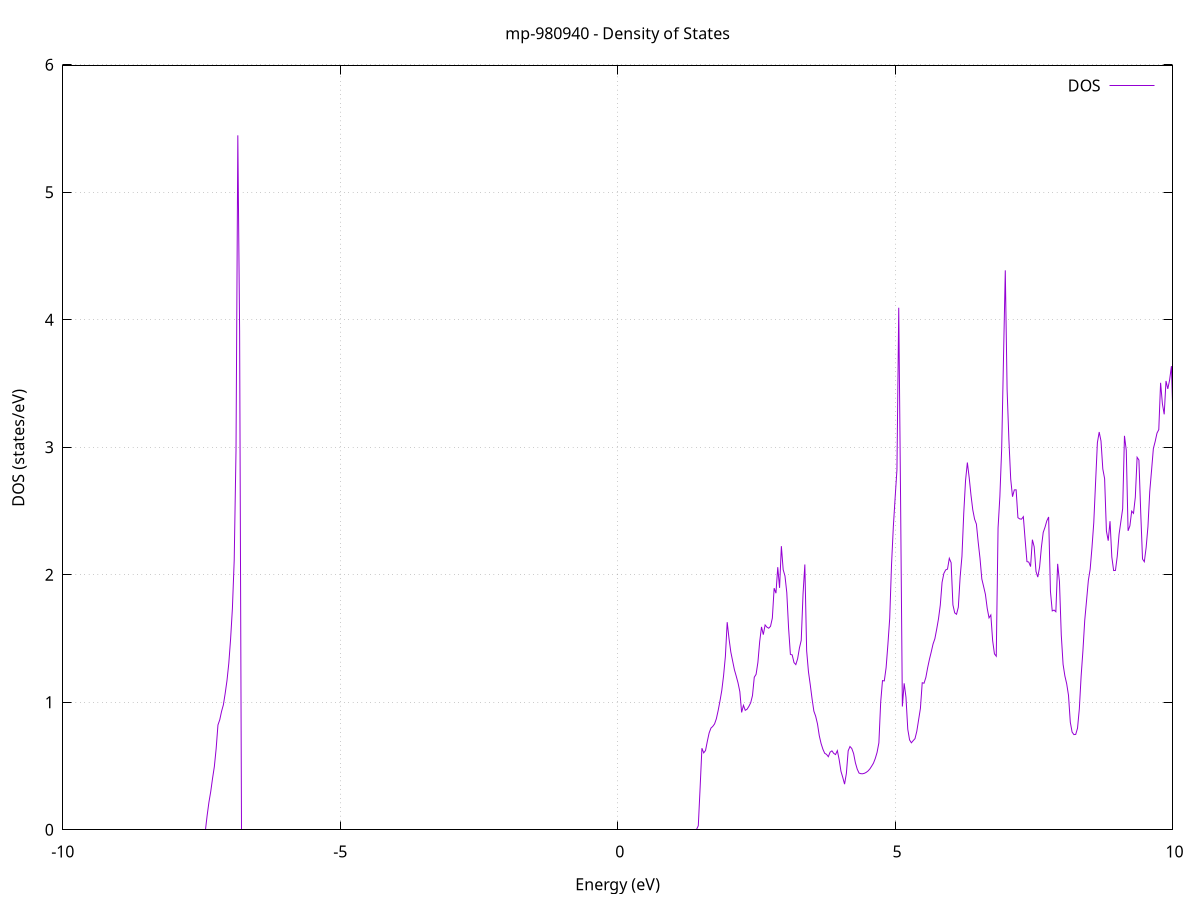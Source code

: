 set title 'mp-980940 - Density of States'
set xlabel 'Energy (eV)'
set ylabel 'DOS (states/eV)'
set grid
set xrange [-10:10]
set yrange [0:5.991]
set xzeroaxis lt -1
set terminal png size 800,600
set output 'mp-980940_dos_gnuplot.png'
plot '-' using 1:2 with lines title 'DOS'
-29.464800 0.000000
-29.432300 0.000000
-29.399700 0.000000
-29.367200 0.000000
-29.334600 0.000000
-29.302100 0.000000
-29.269500 0.000000
-29.237000 0.000000
-29.204400 0.000000
-29.171900 0.000000
-29.139400 0.000000
-29.106800 0.000000
-29.074300 0.000000
-29.041700 0.000000
-29.009200 0.000000
-28.976600 0.000000
-28.944100 0.000000
-28.911500 0.000000
-28.879000 0.000000
-28.846400 0.000000
-28.813900 0.000000
-28.781300 0.000000
-28.748800 0.000000
-28.716300 0.000000
-28.683700 0.000000
-28.651200 0.000000
-28.618600 0.000000
-28.586100 0.000000
-28.553500 0.000000
-28.521000 0.000000
-28.488400 0.000000
-28.455900 0.000000
-28.423300 0.000000
-28.390800 0.000000
-28.358300 0.000000
-28.325700 0.000000
-28.293200 0.000000
-28.260600 0.000000
-28.228100 0.000000
-28.195500 0.000000
-28.163000 0.000000
-28.130400 0.000000
-28.097900 0.000000
-28.065300 0.000000
-28.032800 0.000000
-28.000300 0.000000
-27.967700 0.000000
-27.935200 0.000000
-27.902600 0.000000
-27.870100 0.000000
-27.837500 0.000000
-27.805000 0.000000
-27.772400 0.000000
-27.739900 0.000000
-27.707300 0.000000
-27.674800 0.000000
-27.642200 0.000000
-27.609700 0.000000
-27.577200 0.000000
-27.544600 0.000000
-27.512100 0.000000
-27.479500 0.000000
-27.447000 0.000000
-27.414400 0.000000
-27.381900 0.000000
-27.349300 0.000000
-27.316800 0.000000
-27.284200 0.000000
-27.251700 0.000000
-27.219200 0.000000
-27.186600 0.000000
-27.154100 0.000000
-27.121500 0.000000
-27.089000 0.000000
-27.056400 0.000000
-27.023900 0.000000
-26.991300 0.000000
-26.958800 0.000000
-26.926200 0.000000
-26.893700 0.000000
-26.861200 0.000000
-26.828600 0.000000
-26.796100 0.000000
-26.763500 0.000000
-26.731000 0.000000
-26.698400 0.000000
-26.665900 0.000000
-26.633300 0.000000
-26.600800 0.000000
-26.568200 0.000000
-26.535700 0.000000
-26.503100 0.507600
-26.470600 1.228200
-26.438100 1.309700
-26.405500 1.681200
-26.373000 4.642100
-26.340400 5.686400
-26.307900 15.135700
-26.275300 11.304300
-26.242800 9.956500
-26.210200 18.635300
-26.177700 13.870400
-26.145100 3.962300
-26.112600 4.078500
-26.080100 4.408500
-26.047500 4.406000
-26.015000 4.578000
-25.982400 5.145700
-25.949900 4.882000
-25.917300 4.562900
-25.884800 3.250500
-25.852200 3.140200
-25.819700 3.834800
-25.787100 5.055500
-25.754600 5.736600
-25.722000 7.407600
-25.689500 5.040000
-25.657000 7.471700
-25.624400 9.059700
-25.591900 8.121000
-25.559300 13.435900
-25.526800 17.043100
-25.494200 1.871400
-25.461700 3.396900
-25.429100 3.517000
-25.396600 3.437300
-25.364000 2.597800
-25.331500 2.327400
-25.299000 2.280500
-25.266400 2.159700
-25.233900 2.139600
-25.201300 2.176900
-25.168800 2.213500
-25.136200 2.268200
-25.103700 2.340200
-25.071100 2.520800
-25.038600 2.676800
-25.006000 2.836100
-24.973500 3.269000
-24.941000 3.952300
-24.908400 6.316200
-24.875900 3.831800
-24.843300 3.296300
-24.810800 2.614400
-24.778200 1.392900
-24.745700 0.000000
-24.713100 0.000000
-24.680600 0.000000
-24.648000 0.000000
-24.615500 0.000000
-24.582900 0.000000
-24.550400 0.000000
-24.517900 0.000000
-24.485300 0.000000
-24.452800 0.000000
-24.420200 0.000000
-24.387700 0.000000
-24.355100 0.000000
-24.322600 0.000000
-24.290000 0.000000
-24.257500 0.000000
-24.224900 0.000000
-24.192400 0.000000
-24.159900 0.000000
-24.127300 0.000000
-24.094800 0.000000
-24.062200 0.000000
-24.029700 0.000000
-23.997100 0.000000
-23.964600 0.000000
-23.932000 0.000000
-23.899500 0.000000
-23.866900 0.000000
-23.834400 0.000000
-23.801900 0.000000
-23.769300 0.000000
-23.736800 0.000000
-23.704200 0.000000
-23.671700 0.000000
-23.639100 0.000000
-23.606600 0.000000
-23.574000 0.000000
-23.541500 0.000000
-23.508900 0.000000
-23.476400 0.000000
-23.443800 0.000000
-23.411300 0.000000
-23.378800 0.000000
-23.346200 0.000000
-23.313700 0.000000
-23.281100 0.000000
-23.248600 0.000000
-23.216000 0.000000
-23.183500 0.000000
-23.150900 0.000000
-23.118400 0.000000
-23.085800 0.000000
-23.053300 0.000000
-23.020800 0.000000
-22.988200 0.000000
-22.955700 0.000000
-22.923100 0.000000
-22.890600 0.000000
-22.858000 0.000000
-22.825500 0.000000
-22.792900 0.000000
-22.760400 0.000000
-22.727800 0.000000
-22.695300 0.000000
-22.662700 0.000000
-22.630200 0.000000
-22.597700 0.000000
-22.565100 0.000000
-22.532600 0.000000
-22.500000 0.000000
-22.467500 0.000000
-22.434900 0.000000
-22.402400 0.000000
-22.369800 0.000000
-22.337300 0.000000
-22.304700 0.000000
-22.272200 0.000000
-22.239700 0.000000
-22.207100 0.000000
-22.174600 0.000000
-22.142000 0.000000
-22.109500 0.000000
-22.076900 0.000000
-22.044400 0.000000
-22.011800 0.000000
-21.979300 0.000000
-21.946700 0.000000
-21.914200 0.000000
-21.881700 0.000000
-21.849100 0.000000
-21.816600 0.000000
-21.784000 0.000000
-21.751500 0.000000
-21.718900 0.000000
-21.686400 0.000000
-21.653800 0.000000
-21.621300 0.000000
-21.588700 0.000000
-21.556200 0.000000
-21.523600 0.000000
-21.491100 0.000000
-21.458600 0.000000
-21.426000 0.000000
-21.393500 0.000000
-21.360900 0.000000
-21.328400 0.000000
-21.295800 0.000000
-21.263300 0.000000
-21.230700 0.000000
-21.198200 0.000000
-21.165600 0.000000
-21.133100 0.000000
-21.100600 0.000000
-21.068000 0.000000
-21.035500 0.000000
-21.002900 0.000000
-20.970400 0.000000
-20.937800 0.000000
-20.905300 0.000000
-20.872700 0.000000
-20.840200 0.000000
-20.807600 0.000000
-20.775100 0.000000
-20.742600 0.000000
-20.710000 0.000000
-20.677500 0.000000
-20.644900 0.000000
-20.612400 0.000000
-20.579800 0.000000
-20.547300 0.000000
-20.514700 0.000000
-20.482200 0.000000
-20.449600 0.000000
-20.417100 0.000000
-20.384500 0.000000
-20.352000 0.000000
-20.319500 0.000000
-20.286900 0.000000
-20.254400 0.000000
-20.221800 0.000000
-20.189300 0.000000
-20.156700 0.000000
-20.124200 0.000000
-20.091600 0.000000
-20.059100 0.000000
-20.026500 0.000000
-19.994000 0.000000
-19.961500 0.000000
-19.928900 0.000000
-19.896400 0.000000
-19.863800 0.000000
-19.831300 0.000000
-19.798700 0.000000
-19.766200 0.000000
-19.733600 0.000000
-19.701100 0.000000
-19.668500 0.000000
-19.636000 0.000000
-19.603400 0.000000
-19.570900 0.000000
-19.538400 0.000000
-19.505800 0.000000
-19.473300 0.000000
-19.440700 0.000000
-19.408200 0.000000
-19.375600 0.000000
-19.343100 0.000000
-19.310500 0.000000
-19.278000 0.000000
-19.245400 0.000000
-19.212900 0.000000
-19.180400 0.000000
-19.147800 0.000000
-19.115300 0.000000
-19.082700 0.000000
-19.050200 0.000000
-19.017600 0.000000
-18.985100 0.000000
-18.952500 0.000000
-18.920000 0.000000
-18.887400 0.000000
-18.854900 0.000000
-18.822400 0.000000
-18.789800 0.000000
-18.757300 0.000000
-18.724700 0.000000
-18.692200 0.000000
-18.659600 0.000000
-18.627100 0.000000
-18.594500 0.000000
-18.562000 0.000000
-18.529400 0.000000
-18.496900 0.000000
-18.464300 0.000000
-18.431800 0.000000
-18.399300 0.000000
-18.366700 0.000000
-18.334200 0.000000
-18.301600 0.000000
-18.269100 0.000000
-18.236500 0.000000
-18.204000 0.000000
-18.171400 0.000000
-18.138900 0.000000
-18.106300 0.000000
-18.073800 0.000000
-18.041300 0.000000
-18.008700 0.000000
-17.976200 0.000000
-17.943600 0.000000
-17.911100 0.000000
-17.878500 0.000000
-17.846000 0.000000
-17.813400 0.000000
-17.780900 0.000000
-17.748300 0.000000
-17.715800 0.000000
-17.683300 0.000000
-17.650700 0.000000
-17.618200 0.000000
-17.585600 0.000000
-17.553100 0.000000
-17.520500 0.000000
-17.488000 0.000000
-17.455400 0.000000
-17.422900 0.000000
-17.390300 0.000000
-17.357800 0.000000
-17.325200 0.000000
-17.292700 0.000000
-17.260200 0.000000
-17.227600 0.000000
-17.195100 0.000000
-17.162500 0.000000
-17.130000 0.000000
-17.097400 0.000000
-17.064900 0.000000
-17.032300 0.000000
-16.999800 0.000000
-16.967200 0.000000
-16.934700 0.000000
-16.902200 0.000000
-16.869600 0.000000
-16.837100 0.000000
-16.804500 0.000000
-16.772000 0.000000
-16.739400 0.000000
-16.706900 0.000000
-16.674300 0.000000
-16.641800 0.000000
-16.609200 0.000000
-16.576700 0.000000
-16.544100 0.000000
-16.511600 0.000000
-16.479100 0.000000
-16.446500 0.000000
-16.414000 0.000000
-16.381400 0.000000
-16.348900 0.000000
-16.316300 0.000000
-16.283800 0.000000
-16.251200 0.000000
-16.218700 0.000000
-16.186100 0.000000
-16.153600 0.000000
-16.121100 0.000000
-16.088500 0.000000
-16.056000 0.000000
-16.023400 0.000000
-15.990900 0.000000
-15.958300 0.000000
-15.925800 0.000000
-15.893200 0.000000
-15.860700 0.000000
-15.828100 0.000000
-15.795600 0.000000
-15.763100 0.000000
-15.730500 0.000000
-15.698000 0.000000
-15.665400 0.000000
-15.632900 0.000000
-15.600300 0.000000
-15.567800 0.000000
-15.535200 0.000000
-15.502700 0.000000
-15.470100 0.000000
-15.437600 0.000000
-15.405000 0.000000
-15.372500 0.000000
-15.340000 0.000000
-15.307400 0.000000
-15.274900 0.000000
-15.242300 0.000000
-15.209800 0.000000
-15.177200 0.000000
-15.144700 0.000000
-15.112100 0.000000
-15.079600 0.000000
-15.047000 0.000000
-15.014500 0.000000
-14.982000 0.000000
-14.949400 0.000000
-14.916900 0.000000
-14.884300 0.000000
-14.851800 0.000000
-14.819200 0.000000
-14.786700 0.000000
-14.754100 0.000000
-14.721600 0.000000
-14.689000 0.000000
-14.656500 0.000000
-14.624000 0.000000
-14.591400 0.000000
-14.558900 0.000000
-14.526300 0.000000
-14.493800 0.000000
-14.461200 0.000000
-14.428700 0.000000
-14.396100 0.000000
-14.363600 0.000000
-14.331000 0.000000
-14.298500 0.000000
-14.265900 0.000000
-14.233400 0.000000
-14.200900 0.000000
-14.168300 0.000000
-14.135800 0.000000
-14.103200 0.000000
-14.070700 0.000000
-14.038100 0.000000
-14.005600 0.000000
-13.973000 0.000000
-13.940500 0.000000
-13.907900 0.000000
-13.875400 0.000000
-13.842900 0.000000
-13.810300 0.000000
-13.777800 0.000000
-13.745200 0.000000
-13.712700 0.000000
-13.680100 0.000000
-13.647600 0.000000
-13.615000 0.000000
-13.582500 0.000000
-13.549900 0.000000
-13.517400 0.000000
-13.484800 0.000000
-13.452300 0.000000
-13.419800 0.000000
-13.387200 0.000000
-13.354700 0.000000
-13.322100 0.000000
-13.289600 0.000000
-13.257000 0.000000
-13.224500 0.000000
-13.191900 0.000000
-13.159400 0.000000
-13.126800 0.000000
-13.094300 0.000000
-13.061800 0.000000
-13.029200 0.000000
-12.996700 0.000000
-12.964100 0.000000
-12.931600 0.000000
-12.899000 0.000000
-12.866500 0.000000
-12.833900 0.000000
-12.801400 0.000000
-12.768800 0.000000
-12.736300 0.000000
-12.703800 0.000000
-12.671200 0.000000
-12.638700 0.000000
-12.606100 0.000000
-12.573600 0.000000
-12.541000 0.000000
-12.508500 0.000000
-12.475900 0.000000
-12.443400 0.000000
-12.410800 0.000000
-12.378300 0.000000
-12.345700 0.000000
-12.313200 0.000000
-12.280700 0.000000
-12.248100 0.000000
-12.215600 0.000000
-12.183000 0.000000
-12.150500 0.000000
-12.117900 0.000000
-12.085400 0.000000
-12.052800 0.000000
-12.020300 0.000000
-11.987700 0.000000
-11.955200 0.000000
-11.922700 0.000000
-11.890100 0.000000
-11.857600 0.000000
-11.825000 0.000000
-11.792500 0.000000
-11.759900 0.000000
-11.727400 0.000000
-11.694800 0.000000
-11.662300 0.000000
-11.629700 0.000000
-11.597200 0.000000
-11.564700 0.000000
-11.532100 0.000000
-11.499600 0.000000
-11.467000 0.000000
-11.434500 0.000000
-11.401900 0.000000
-11.369400 0.000000
-11.336800 0.000000
-11.304300 0.000000
-11.271700 0.000000
-11.239200 0.000000
-11.206600 0.000000
-11.174100 0.000000
-11.141600 0.000000
-11.109000 0.000000
-11.076500 0.000000
-11.043900 0.000000
-11.011400 0.000000
-10.978800 0.000000
-10.946300 0.000000
-10.913700 0.000000
-10.881200 0.000000
-10.848600 0.000000
-10.816100 0.000000
-10.783600 0.000000
-10.751000 0.000000
-10.718500 0.000000
-10.685900 0.000000
-10.653400 0.000000
-10.620800 0.000000
-10.588300 0.000000
-10.555700 0.000000
-10.523200 0.000000
-10.490600 0.000000
-10.458100 0.000000
-10.425500 0.000000
-10.393000 0.000000
-10.360500 0.000000
-10.327900 0.000000
-10.295400 0.000000
-10.262800 0.000000
-10.230300 0.000000
-10.197700 0.000000
-10.165200 0.000000
-10.132600 0.000000
-10.100100 0.000000
-10.067500 0.000000
-10.035000 0.000000
-10.002500 0.000000
-9.969900 0.000000
-9.937400 0.000000
-9.904800 0.000000
-9.872300 0.000000
-9.839700 0.000000
-9.807200 0.000000
-9.774600 0.000000
-9.742100 0.000000
-9.709500 0.000000
-9.677000 0.000000
-9.644500 0.000000
-9.611900 0.000000
-9.579400 0.000000
-9.546800 0.000000
-9.514300 0.000000
-9.481700 0.000000
-9.449200 0.000000
-9.416600 0.000000
-9.384100 0.000000
-9.351500 0.000000
-9.319000 0.000000
-9.286400 0.000000
-9.253900 0.000000
-9.221400 0.000000
-9.188800 0.000000
-9.156300 0.000000
-9.123700 0.000000
-9.091200 0.000000
-9.058600 0.000000
-9.026100 0.000000
-8.993500 0.000000
-8.961000 0.000000
-8.928400 0.000000
-8.895900 0.000000
-8.863400 0.000000
-8.830800 0.000000
-8.798300 0.000000
-8.765700 0.000000
-8.733200 0.000000
-8.700600 0.000000
-8.668100 0.000000
-8.635500 0.000000
-8.603000 0.000000
-8.570400 0.000000
-8.537900 0.000000
-8.505300 0.000000
-8.472800 0.000000
-8.440300 0.000000
-8.407700 0.000000
-8.375200 0.000000
-8.342600 0.000000
-8.310100 0.000000
-8.277500 0.000000
-8.245000 0.000000
-8.212400 0.000000
-8.179900 0.000000
-8.147300 0.000000
-8.114800 0.000000
-8.082300 0.000000
-8.049700 0.000000
-8.017200 0.000000
-7.984600 0.000000
-7.952100 0.000000
-7.919500 0.000000
-7.887000 0.000000
-7.854400 0.000000
-7.821900 0.000000
-7.789300 0.000000
-7.756800 0.000000
-7.724300 0.000000
-7.691700 0.000000
-7.659200 0.000000
-7.626600 0.000000
-7.594100 0.000000
-7.561500 0.000000
-7.529000 0.000000
-7.496400 0.000000
-7.463900 0.000000
-7.431300 0.000000
-7.398800 0.110700
-7.366200 0.215900
-7.333700 0.299500
-7.301200 0.402500
-7.268600 0.495100
-7.236100 0.635900
-7.203500 0.822000
-7.171000 0.863100
-7.138400 0.928700
-7.105900 0.980000
-7.073300 1.069600
-7.040800 1.170200
-7.008200 1.305300
-6.975700 1.495800
-6.943200 1.734900
-6.910600 2.113400
-6.878100 2.974800
-6.845500 5.446500
-6.813000 3.907300
-6.780400 0.000000
-6.747900 0.000000
-6.715300 0.000000
-6.682800 0.000000
-6.650200 0.000000
-6.617700 0.000000
-6.585200 0.000000
-6.552600 0.000000
-6.520100 0.000000
-6.487500 0.000000
-6.455000 0.000000
-6.422400 0.000000
-6.389900 0.000000
-6.357300 0.000000
-6.324800 0.000000
-6.292200 0.000000
-6.259700 0.000000
-6.227100 0.000000
-6.194600 0.000000
-6.162100 0.000000
-6.129500 0.000000
-6.097000 0.000000
-6.064400 0.000000
-6.031900 0.000000
-5.999300 0.000000
-5.966800 0.000000
-5.934200 0.000000
-5.901700 0.000000
-5.869100 0.000000
-5.836600 0.000000
-5.804100 0.000000
-5.771500 0.000000
-5.739000 0.000000
-5.706400 0.000000
-5.673900 0.000000
-5.641300 0.000000
-5.608800 0.000000
-5.576200 0.000000
-5.543700 0.000000
-5.511100 0.000000
-5.478600 0.000000
-5.446000 0.000000
-5.413500 0.000000
-5.381000 0.000000
-5.348400 0.000000
-5.315900 0.000000
-5.283300 0.000000
-5.250800 0.000000
-5.218200 0.000000
-5.185700 0.000000
-5.153100 0.000000
-5.120600 0.000000
-5.088000 0.000000
-5.055500 0.000000
-5.023000 0.000000
-4.990400 0.000000
-4.957900 0.000000
-4.925300 0.000000
-4.892800 0.000000
-4.860200 0.000000
-4.827700 0.000000
-4.795100 0.000000
-4.762600 0.000000
-4.730000 0.000000
-4.697500 0.000000
-4.665000 0.000000
-4.632400 0.000000
-4.599900 0.000000
-4.567300 0.000000
-4.534800 0.000000
-4.502200 0.000000
-4.469700 0.000000
-4.437100 0.000000
-4.404600 0.000000
-4.372000 0.000000
-4.339500 0.000000
-4.306900 0.000000
-4.274400 0.000000
-4.241900 0.000000
-4.209300 0.000000
-4.176800 0.000000
-4.144200 0.000000
-4.111700 0.000000
-4.079100 0.000000
-4.046600 0.000000
-4.014000 0.000000
-3.981500 0.000000
-3.948900 0.000000
-3.916400 0.000000
-3.883900 0.000000
-3.851300 0.000000
-3.818800 0.000000
-3.786200 0.000000
-3.753700 0.000000
-3.721100 0.000000
-3.688600 0.000000
-3.656000 0.000000
-3.623500 0.000000
-3.590900 0.000000
-3.558400 0.000000
-3.525900 0.000000
-3.493300 0.000000
-3.460800 0.000000
-3.428200 0.000000
-3.395700 0.000000
-3.363100 0.000000
-3.330600 0.000000
-3.298000 0.000000
-3.265500 0.000000
-3.232900 0.000000
-3.200400 0.000000
-3.167800 0.000000
-3.135300 0.000000
-3.102800 0.000000
-3.070200 0.000000
-3.037700 0.000000
-3.005100 0.000000
-2.972600 0.000000
-2.940000 0.000000
-2.907500 0.000000
-2.874900 0.000000
-2.842400 0.000000
-2.809800 0.000000
-2.777300 0.000000
-2.744800 0.000000
-2.712200 0.000000
-2.679700 0.000000
-2.647100 0.000000
-2.614600 0.000000
-2.582000 0.000000
-2.549500 0.000000
-2.516900 0.000000
-2.484400 0.000000
-2.451800 0.000000
-2.419300 0.000000
-2.386700 0.000000
-2.354200 0.000000
-2.321700 0.000000
-2.289100 0.000000
-2.256600 0.000000
-2.224000 0.000000
-2.191500 0.000000
-2.158900 0.000000
-2.126400 0.000000
-2.093800 0.000000
-2.061300 0.000000
-2.028700 0.000000
-1.996200 0.000000
-1.963700 0.000000
-1.931100 0.000000
-1.898600 0.000000
-1.866000 0.000000
-1.833500 0.000000
-1.800900 0.000000
-1.768400 0.000000
-1.735800 0.000000
-1.703300 0.000000
-1.670700 0.000000
-1.638200 0.000000
-1.605700 0.000000
-1.573100 0.000000
-1.540600 0.000000
-1.508000 0.000000
-1.475500 0.000000
-1.442900 0.000000
-1.410400 0.000000
-1.377800 0.000000
-1.345300 0.000000
-1.312700 0.000000
-1.280200 0.000000
-1.247600 0.000000
-1.215100 0.000000
-1.182600 0.000000
-1.150000 0.000000
-1.117500 0.000000
-1.084900 0.000000
-1.052400 0.000000
-1.019800 0.000000
-0.987300 0.000000
-0.954700 0.000000
-0.922200 0.000000
-0.889600 0.000000
-0.857100 0.000000
-0.824600 0.000000
-0.792000 0.000000
-0.759500 0.000000
-0.726900 0.000000
-0.694400 0.000000
-0.661800 0.000000
-0.629300 0.000000
-0.596700 0.000000
-0.564200 0.000000
-0.531600 0.000000
-0.499100 0.000000
-0.466600 0.000000
-0.434000 0.000000
-0.401500 0.000000
-0.368900 0.000000
-0.336400 0.000000
-0.303800 0.000000
-0.271300 0.000000
-0.238700 0.000000
-0.206200 0.000000
-0.173600 0.000000
-0.141100 0.000000
-0.108500 0.000000
-0.076000 0.000000
-0.043500 0.000000
-0.010900 0.000000
0.021600 0.000000
0.054200 0.000000
0.086700 0.000000
0.119300 0.000000
0.151800 0.000000
0.184400 0.000000
0.216900 0.000000
0.249500 0.000000
0.282000 0.000000
0.314500 0.000000
0.347100 0.000000
0.379600 0.000000
0.412200 0.000000
0.444700 0.000000
0.477300 0.000000
0.509800 0.000000
0.542400 0.000000
0.574900 0.000000
0.607500 0.000000
0.640000 0.000000
0.672600 0.000000
0.705100 0.000000
0.737600 0.000000
0.770200 0.000000
0.802700 0.000000
0.835300 0.000000
0.867800 0.000000
0.900400 0.000000
0.932900 0.000000
0.965500 0.000000
0.998000 0.000000
1.030600 0.000000
1.063100 0.000000
1.095600 0.000000
1.128200 0.000000
1.160700 0.000000
1.193300 0.000000
1.225800 0.000000
1.258400 0.000000
1.290900 0.000000
1.323500 0.000000
1.356000 0.000000
1.388600 0.000000
1.421100 0.000000
1.453600 0.031600
1.486200 0.328200
1.518700 0.639600
1.551300 0.603100
1.583800 0.621800
1.616400 0.694100
1.648900 0.759400
1.681500 0.797400
1.714000 0.810600
1.746600 0.830100
1.779100 0.870800
1.811700 0.935700
1.844200 1.010000
1.876700 1.092100
1.909300 1.209300
1.941800 1.360400
1.974400 1.628000
2.006900 1.500500
2.039500 1.394700
2.072000 1.324400
2.104600 1.255000
2.137100 1.205100
2.169700 1.151900
2.202200 1.083600
2.234700 0.920300
2.267300 0.976100
2.299800 0.936900
2.332400 0.945400
2.364900 0.967700
2.397500 0.995900
2.430000 1.052000
2.462600 1.196400
2.495100 1.219100
2.527700 1.312800
2.560200 1.476300
2.592700 1.591000
2.625300 1.530300
2.657800 1.606300
2.690400 1.589000
2.722900 1.580800
2.755500 1.595900
2.788000 1.660000
2.820600 1.894900
2.853100 1.855400
2.885700 2.059400
2.918200 1.896900
2.950800 2.224400
2.983300 2.040100
3.015800 1.990300
3.048400 1.860400
3.080900 1.581100
3.113500 1.375700
3.146000 1.371400
3.178600 1.311100
3.211100 1.295400
3.243700 1.341300
3.276200 1.425500
3.308800 1.485700
3.341300 1.848800
3.373800 2.080600
3.406400 1.404200
3.438900 1.239900
3.471500 1.137200
3.504000 1.027000
3.536600 0.930300
3.569100 0.890200
3.601700 0.830100
3.634200 0.737500
3.666800 0.676000
3.699300 0.632000
3.731900 0.599800
3.764400 0.591400
3.796900 0.573100
3.829500 0.609100
3.862000 0.619000
3.894600 0.599100
3.927100 0.589900
3.959700 0.620700
3.992200 0.550800
4.024800 0.458600
4.057300 0.410700
4.089900 0.357800
4.122400 0.442100
4.154900 0.619600
4.187500 0.652800
4.220000 0.637300
4.252600 0.597900
4.285100 0.525400
4.317700 0.475900
4.350200 0.444900
4.382800 0.439800
4.415300 0.439200
4.447900 0.443100
4.480400 0.450400
4.512900 0.461300
4.545500 0.477100
4.578000 0.498900
4.610600 0.522500
4.643100 0.559100
4.675700 0.607000
4.708200 0.681900
4.740800 1.000600
4.773300 1.169900
4.805900 1.167500
4.838400 1.271200
4.871000 1.455000
4.903500 1.659300
4.936000 2.078000
4.968600 2.376000
5.001100 2.603500
5.033700 2.822600
5.066200 4.094100
5.098800 2.615700
5.131300 0.966600
5.163900 1.148500
5.196400 1.039600
5.229000 0.788300
5.261500 0.704400
5.294000 0.682100
5.326600 0.699000
5.359100 0.714700
5.391700 0.772500
5.424200 0.862400
5.456800 0.952100
5.489300 1.153100
5.521900 1.149400
5.554400 1.193900
5.587000 1.270600
5.619500 1.337100
5.652000 1.394800
5.684600 1.457300
5.717100 1.498000
5.749700 1.572300
5.782200 1.653500
5.814800 1.761900
5.847300 1.941100
5.879900 2.011600
5.912400 2.038200
5.945000 2.044300
5.977500 2.128900
6.010100 2.094800
6.042600 1.763500
6.075100 1.700800
6.107700 1.690200
6.140200 1.746000
6.172800 1.982900
6.205300 2.144600
6.237900 2.483400
6.270400 2.740000
6.303000 2.880100
6.335500 2.763200
6.368100 2.624600
6.400600 2.508900
6.433100 2.436100
6.465700 2.397600
6.498200 2.255600
6.530800 2.128700
6.563300 1.967500
6.595900 1.907600
6.628400 1.845900
6.661000 1.735800
6.693500 1.661900
6.726100 1.684400
6.758600 1.483500
6.791200 1.379300
6.823700 1.361000
6.856200 2.366900
6.888800 2.613700
6.921300 2.988000
6.953900 3.690500
6.986400 4.387400
7.019000 3.453600
7.051500 3.059500
7.084100 2.750700
7.116600 2.612100
7.149200 2.665600
7.181700 2.666200
7.214200 2.447700
7.246800 2.437900
7.279300 2.436300
7.311900 2.455500
7.344400 2.272400
7.377000 2.103100
7.409500 2.099600
7.442100 2.064200
7.474600 2.275100
7.507200 2.219400
7.539700 2.026400
7.572200 1.981700
7.604800 2.060200
7.637300 2.215700
7.669900 2.331800
7.702400 2.372800
7.735000 2.423000
7.767500 2.453200
7.800100 1.870700
7.832600 1.716500
7.865200 1.722900
7.897700 1.709900
7.930300 2.085600
7.962800 1.946000
7.995300 1.528500
8.027900 1.298000
8.060400 1.206300
8.093000 1.145300
8.125500 1.054700
8.158100 0.843700
8.190600 0.766200
8.223200 0.746300
8.255700 0.748000
8.288300 0.796700
8.320800 0.947800
8.353300 1.204600
8.385900 1.405500
8.418400 1.642900
8.451000 1.797900
8.483500 1.955700
8.516100 2.043400
8.548600 2.212200
8.581200 2.409000
8.613700 2.723600
8.646300 3.035500
8.678800 3.119400
8.711300 3.049200
8.743900 2.830300
8.776400 2.753700
8.809000 2.343200
8.841500 2.267100
8.874100 2.420400
8.906600 2.139100
8.939200 2.033100
8.971700 2.033900
9.004300 2.145300
9.036800 2.316700
9.069400 2.417100
9.101900 2.517900
9.134400 3.089500
9.167000 2.976200
9.199500 2.344500
9.232100 2.383500
9.264600 2.499200
9.297200 2.481800
9.329700 2.607400
9.362300 2.921200
9.394800 2.899800
9.427400 2.487600
9.459900 2.123300
9.492400 2.102300
9.525000 2.213800
9.557500 2.377600
9.590100 2.652600
9.622600 2.818800
9.655200 2.989800
9.687700 3.044800
9.720300 3.110500
9.752800 3.138500
9.785400 3.505500
9.817900 3.341600
9.850500 3.258200
9.883000 3.520000
9.915500 3.457800
9.948100 3.527700
9.980600 3.636400
10.013200 3.165900
10.045700 3.001000
10.078300 3.128100
10.110800 3.202600
10.143400 3.335000
10.175900 3.634000
10.208500 3.243400
10.241000 2.831200
10.273500 2.614700
10.306100 2.894800
10.338600 3.041200
10.371200 2.750000
10.403700 2.792900
10.436300 3.192400
10.468800 3.835700
10.501400 4.311200
10.533900 4.506000
10.566500 4.391200
10.599000 4.389900
10.631500 4.210300
10.664100 4.601300
10.696600 5.041600
10.729200 3.910000
10.761700 3.124500
10.794300 2.841200
10.826800 3.204300
10.859400 2.705600
10.891900 2.456600
10.924500 2.435800
10.957000 2.567000
10.989600 2.203400
11.022100 2.278500
11.054600 2.367700
11.087200 2.358600
11.119700 2.221500
11.152300 2.179300
11.184800 2.117200
11.217400 2.110700
11.249900 2.180600
11.282500 2.155300
11.315000 2.074300
11.347600 1.864500
11.380100 1.602400
11.412600 1.366900
11.445200 1.011800
11.477700 0.819100
11.510300 0.733900
11.542800 0.634900
11.575400 0.568100
11.607900 0.543400
11.640500 0.531900
11.673000 0.529000
11.705600 0.581300
11.738100 0.616300
11.770600 0.527900
11.803200 0.424900
11.835700 0.562700
11.868300 0.727000
11.900800 0.756500
11.933400 0.725000
11.965900 0.763900
11.998500 0.793800
12.031000 0.809500
12.063600 0.799900
12.096100 0.813300
12.128700 0.818600
12.161200 0.825600
12.193700 0.828300
12.226300 0.829200
12.258800 0.834900
12.291400 0.850900
12.323900 0.863200
12.356500 0.882200
12.389000 0.905700
12.421600 0.930400
12.454100 0.957000
12.486700 0.990900
12.519200 1.029600
12.551700 1.072200
12.584300 1.106200
12.616800 1.136000
12.649400 1.128600
12.681900 1.128500
12.714500 1.047700
12.747000 0.974700
12.779600 0.926100
12.812100 0.883100
12.844700 0.905200
12.877200 0.702400
12.909800 0.590700
12.942300 0.495200
12.974800 0.438500
13.007400 0.347200
13.039900 0.280100
13.072500 0.239100
13.105000 0.240000
13.137600 0.299800
13.170100 0.275800
13.202700 0.244900
13.235200 0.225500
13.267800 0.230600
13.300300 0.266400
13.332800 0.269100
13.365400 0.271000
13.397900 0.272600
13.430500 0.277900
13.463000 0.265300
13.495600 0.255400
13.528100 0.253500
13.560700 0.257100
13.593200 0.260300
13.625800 0.263200
13.658300 0.264300
13.690800 0.266300
13.723400 0.268900
13.755900 0.271600
13.788500 0.274300
13.821000 0.277100
13.853600 0.280200
13.886100 0.285400
13.918700 0.290200
13.951200 0.294400
13.983800 0.295700
14.016300 0.296400
14.048900 0.298300
14.081400 0.299700
14.113900 0.301400
14.146500 0.303800
14.179000 0.306500
14.211600 0.309600
14.244100 0.312400
14.276700 0.313800
14.309200 0.314900
14.341800 0.316700
14.374300 0.318900
14.406900 0.320800
14.439400 0.322300
14.471900 0.323600
14.504500 0.324800
14.537000 0.326400
14.569600 0.328000
14.602100 0.331300
14.634700 0.333500
14.667200 0.335800
14.699800 0.338400
14.732300 0.341400
14.764900 0.342800
14.797400 0.344500
14.829900 0.345800
14.862500 0.346800
14.895000 0.347800
14.927600 0.348700
14.960100 0.350800
14.992700 0.354100
15.025200 0.358700
15.057800 0.362900
15.090300 0.367300
15.122900 0.374800
15.155400 0.387700
15.188000 0.392100
15.220500 0.402700
15.253000 0.413100
15.285600 0.444000
15.318100 0.437400
15.350700 0.428000
15.383200 0.415600
15.415800 0.405400
15.448300 0.396100
15.480900 0.391500
15.513400 0.408700
15.546000 0.417000
15.578500 0.367900
15.611000 0.334400
15.643600 0.301400
15.676100 0.268800
15.708700 0.236700
15.741200 0.205900
15.773800 0.201000
15.806300 0.196400
15.838900 0.216600
15.871400 0.230300
15.904000 0.245500
15.936500 0.268200
15.969100 0.294700
16.001600 0.316700
16.034100 0.352400
16.066700 0.375800
16.099200 0.417800
16.131800 0.495000
16.164300 0.661700
16.196900 0.663800
16.229400 0.526600
16.262000 0.564100
16.294500 0.559300
16.327100 0.511500
16.359600 0.516800
16.392100 0.535200
16.424700 0.561800
16.457200 0.601100
16.489800 0.595500
16.522300 0.622600
16.554900 0.673400
16.587400 0.690600
16.620000 0.718100
16.652500 0.747000
16.685100 0.782800
16.717600 0.811800
16.750100 0.948300
16.782700 1.212300
16.815200 1.430300
16.847800 1.318600
16.880300 1.301900
16.912900 1.320000
16.945400 1.331500
16.978000 1.311400
17.010500 1.272300
17.043100 1.303400
17.075600 1.318100
17.108200 1.254700
17.140700 1.214000
17.173200 1.169600
17.205800 1.148000
17.238300 1.080700
17.270900 1.075600
17.303400 1.042200
17.336000 0.997300
17.368500 0.935200
17.401100 0.954200
17.433600 1.025600
17.466200 1.079200
17.498700 1.115000
17.531200 1.163900
17.563800 1.221100
17.596300 1.198700
17.628900 1.194800
17.661400 1.142100
17.694000 1.185200
17.726500 1.185100
17.759100 1.249800
17.791600 1.242500
17.824200 1.232300
17.856700 1.196400
17.889200 1.202200
17.921800 1.172500
17.954300 1.160700
17.986900 1.135900
18.019400 1.123000
18.052000 1.149700
18.084500 1.159000
18.117100 1.170600
18.149600 1.191000
18.182200 1.208600
18.214700 1.207000
18.247300 1.202400
18.279800 1.197300
18.312300 1.194600
18.344900 1.203100
18.377400 1.200600
18.410000 1.190200
18.442500 1.174700
18.475100 1.155300
18.507600 1.126600
18.540200 1.079600
18.572700 1.045300
18.605300 1.012600
18.637800 0.976300
18.670300 0.960300
18.702900 0.961800
18.735400 0.965900
18.768000 0.965600
18.800500 0.967700
18.833100 0.960800
18.865600 0.947800
18.898200 0.960100
18.930700 0.951100
18.963300 0.930900
18.995800 0.936400
19.028400 0.799100
19.060900 0.764500
19.093400 0.730100
19.126000 0.695900
19.158500 0.670800
19.191100 0.630400
19.223600 0.609300
19.256200 0.590100
19.288700 0.571600
19.321300 0.553900
19.353800 0.536900
19.386400 0.521800
19.418900 0.507000
19.451400 0.493400
19.484000 0.479500
19.516500 0.466500
19.549100 0.453000
19.581600 0.438900
19.614200 0.425600
19.646700 0.415100
19.679300 0.406800
19.711800 0.399200
19.744400 0.391300
19.776900 0.384800
19.809400 0.382300
19.842000 0.374000
19.874500 0.364100
19.907100 0.355700
19.939600 0.346400
19.972200 0.337000
20.004700 0.326900
20.037300 0.318000
20.069800 0.316600
20.102400 0.320700
20.134900 0.325900
20.167500 0.306900
20.200000 0.282300
20.232500 0.262500
20.265100 0.248500
20.297600 0.242600
20.330200 0.239900
20.362700 0.236900
20.395300 0.233500
20.427800 0.229500
20.460400 0.226300
20.492900 0.223700
20.525500 0.221300
20.558000 0.220600
20.590500 0.220200
20.623100 0.219500
20.655600 0.218900
20.688200 0.236900
20.720700 0.243000
20.753300 0.248600
20.785800 0.253800
20.818400 0.258500
20.850900 0.262600
20.883500 0.266100
20.916000 0.273700
20.948500 0.277200
20.981100 0.276600
21.013600 0.276200
21.046200 0.276200
21.078700 0.276600
21.111300 0.279500
21.143800 0.289900
21.176400 0.305400
21.208900 0.326000
21.241500 0.352500
21.274000 0.384700
21.306600 0.423200
21.339100 0.476300
21.371600 0.559300
21.404200 0.629500
21.436700 0.627900
21.469300 0.625100
21.501800 0.628400
21.534400 0.684100
21.566900 0.721700
21.599500 0.734300
21.632000 0.750400
21.664600 0.710100
21.697100 0.695200
21.729600 0.669200
21.762200 0.650900
21.794700 0.640400
21.827300 0.631900
21.859800 0.625200
21.892400 0.621400
21.924900 0.618300
21.957500 0.615000
21.990000 0.631700
22.022600 0.638000
22.055100 0.637900
22.087700 0.641600
22.120200 0.655900
22.152700 0.664500
22.185300 0.693200
22.217800 0.688100
22.250400 0.686800
22.282900 0.749800
22.315500 0.777400
22.348000 0.834800
22.380600 0.877600
22.413100 0.920800
22.445700 1.027900
22.478200 1.035700
22.510700 1.102800
22.543300 1.169800
22.575800 1.202900
22.608400 1.214300
22.640900 1.198200
22.673500 1.153600
22.706000 1.079500
22.738600 1.031200
22.771100 1.017700
22.803700 1.014200
22.836200 0.994200
22.868700 0.981200
22.901300 0.976900
22.933800 0.977600
22.966400 0.985300
22.998900 0.997000
23.031500 1.013900
23.064000 0.967100
23.096600 0.968000
23.129100 0.960800
23.161700 0.947900
23.194200 0.949900
23.226800 0.975600
23.259300 0.993600
23.291800 1.048900
23.324400 1.091400
23.356900 1.178900
23.389500 1.122700
23.422000 0.995600
23.454600 0.966700
23.487100 0.949700
23.519700 0.964600
23.552200 0.994800
23.584800 0.974300
23.617300 0.996200
23.649800 0.974200
23.682400 0.990200
23.714900 1.038800
23.747500 1.084300
23.780000 1.095900
23.812600 1.085000
23.845100 1.045800
23.877700 0.995200
23.910200 0.980100
23.942800 0.993400
23.975300 1.006800
24.007800 1.029100
24.040400 1.084900
24.072900 1.136500
24.105500 1.170900
24.138000 1.171800
24.170600 1.227000
24.203100 1.291000
24.235700 1.358400
24.268200 1.434300
24.300800 1.577200
24.333300 1.774600
24.365900 1.816600
24.398400 1.612800
24.430900 1.526700
24.463500 1.479700
24.496000 1.444000
24.528600 1.450500
24.561100 1.472700
24.593700 1.500800
24.626200 1.510800
24.658800 1.327400
24.691300 1.236800
24.723900 1.110700
24.756400 1.006800
24.788900 0.911900
24.821500 0.863800
24.854000 0.809000
24.886600 0.804200
24.919100 0.838900
24.951700 0.859400
24.984200 0.989400
25.016800 1.320400
25.049300 1.230800
25.081900 1.207000
25.114400 1.255600
25.147000 1.314900
25.179500 1.402900
25.212000 1.565200
25.244600 1.757300
25.277100 1.831900
25.309700 1.789500
25.342200 1.729000
25.374800 1.792700
25.407300 1.945800
25.439900 1.705600
25.472400 1.371900
25.505000 1.334000
25.537500 1.398000
25.570000 1.568100
25.602600 1.820000
25.635100 2.016100
25.667700 1.920000
25.700200 1.909500
25.732800 1.750300
25.765300 1.578400
25.797900 1.512800
25.830400 1.473400
25.863000 1.431500
25.895500 1.423900
25.928000 1.328300
25.960600 1.263800
25.993100 1.243000
26.025700 1.203800
26.058200 1.200100
26.090800 1.179500
26.123300 1.153100
26.155900 1.142000
26.188400 1.126000
26.221000 1.112100
26.253500 1.048000
26.286100 0.860200
26.318600 0.778500
26.351100 0.725500
26.383700 0.714300
26.416200 0.719400
26.448800 0.716500
26.481300 0.717800
26.513900 0.735300
26.546400 0.755600
26.579000 0.751800
26.611500 0.750200
26.644100 0.757400
26.676600 0.768500
26.709100 0.759200
26.741700 0.714600
26.774200 0.718900
26.806800 0.727500
26.839300 0.744900
26.871900 0.761300
26.904400 0.745400
26.937000 0.730400
26.969500 0.724900
27.002100 0.727300
27.034600 0.738900
27.067100 0.760800
27.099700 0.795500
27.132200 0.872000
27.164800 0.937300
27.197300 0.979000
27.229900 1.015500
27.262400 1.061800
27.295000 1.190400
27.327500 1.221300
27.360100 1.264000
27.392600 1.330700
27.425200 1.316100
27.457700 1.296200
27.490200 1.240800
27.522800 1.195900
27.555300 1.185600
27.587900 1.104700
27.620400 1.049100
27.653000 1.056100
27.685500 1.051600
27.718100 1.006100
27.750600 0.990700
27.783200 0.989900
27.815700 0.985000
27.848200 0.986000
27.880800 0.986800
27.913300 0.985400
27.945900 0.993500
27.978400 1.007900
28.011000 1.003600
28.043500 0.994500
28.076100 1.052300
28.108600 1.109600
28.141200 1.179900
28.173700 1.228400
28.206300 1.245600
28.238800 1.238600
28.271300 1.221100
28.303900 1.219600
28.336400 1.231800
28.369000 1.203900
28.401500 1.205700
28.434100 1.214700
28.466600 1.238000
28.499200 1.240500
28.531700 1.231900
28.564300 1.226700
28.596800 1.244700
28.629300 1.267700
28.661900 1.305000
28.694400 1.363600
28.727000 1.388400
28.759500 1.390300
28.792100 1.402700
28.824600 1.499100
28.857200 1.597800
28.889700 1.661800
28.922300 1.568900
28.954800 1.568900
28.987300 1.599200
29.019900 1.640000
29.052400 1.708800
29.085000 1.832100
29.117500 2.029900
29.150100 2.318300
29.182600 2.676900
29.215200 3.359400
29.247700 9.981700
29.280300 3.444200
29.312800 2.658800
29.345400 2.310700
29.377900 2.145300
29.410400 2.013100
29.443000 1.935600
29.475500 1.877700
29.508100 1.827700
29.540600 1.744800
29.573200 1.694300
29.605700 1.697100
29.638300 1.760500
29.670800 1.833400
29.703400 1.799500
29.735900 1.793600
29.768400 1.786200
29.801000 1.774200
29.833500 1.725900
29.866100 1.679000
29.898600 1.708700
29.931200 2.019700
29.963700 2.825500
29.996300 7.465900
30.028800 3.855600
30.061400 2.228600
30.093900 1.642800
30.126400 1.337400
30.159000 1.092000
30.191500 0.920200
30.224100 0.796600
30.256600 0.703800
30.289200 0.629800
30.321700 0.559700
30.354300 0.510600
30.386800 0.478300
30.419400 0.458900
30.451900 0.439500
30.484500 0.418500
30.517000 0.384400
30.549500 0.364400
30.582100 0.345800
30.614600 0.329900
30.647200 0.315000
30.679700 0.301200
30.712300 0.288400
30.744800 0.262500
30.777400 0.255000
30.809900 0.248500
30.842500 0.243000
30.875000 0.242500
30.907500 0.237200
30.940100 0.232100
30.972600 0.227200
31.005200 0.223500
31.037700 0.218800
31.070300 0.214300
31.102800 0.208700
31.135400 0.225400
31.167900 0.242800
31.200500 0.251500
31.233000 0.238500
31.265600 0.211300
31.298100 0.194300
31.330600 0.199100
31.363200 0.194000
31.395700 0.194600
31.428300 0.194200
31.460800 0.188700
31.493400 0.183100
31.525900 0.175800
31.558500 0.167500
31.591000 0.160700
31.623600 0.151300
31.656100 0.141100
31.688600 0.139700
31.721200 0.111100
31.753700 0.106300
31.786300 0.091700
31.818800 0.065200
31.851400 0.046900
31.883900 0.028000
31.916500 0.025200
31.949000 0.023600
31.981600 0.022000
32.014100 0.020500
32.046600 0.019000
32.079200 0.017600
32.111700 0.016200
32.144300 0.014900
32.176800 0.013500
32.209400 0.011900
32.241900 0.010300
32.274500 0.008900
32.307000 0.007500
32.339600 0.006300
32.372100 0.005100
32.404700 0.004000
32.437200 0.000000
32.469700 0.000000
32.502300 0.000000
32.534800 0.000000
32.567400 0.000000
32.599900 0.000000
32.632500 0.000000
32.665000 0.000000
32.697600 0.000000
32.730100 0.000000
32.762700 0.000000
32.795200 0.000000
32.827700 0.000000
32.860300 0.000000
32.892800 0.000000
32.925400 0.000000
32.957900 0.000000
32.990500 0.000000
33.023000 0.000000
33.055600 0.000000
33.088100 0.000000
33.120700 0.000000
33.153200 0.000000
33.185700 0.000000
33.218300 0.000000
33.250800 0.000000
33.283400 0.000000
33.315900 0.000000
33.348500 0.000000
33.381000 0.000000
33.413600 0.000000
33.446100 0.000000
33.478700 0.000000
33.511200 0.000000
33.543800 0.000000
33.576300 0.000000
33.608800 0.000000
33.641400 0.000000
33.673900 0.000000
33.706500 0.000000
33.739000 0.000000
33.771600 0.000000
33.804100 0.000000
33.836700 0.000000
33.869200 0.000000
33.901800 0.000000
33.934300 0.000000
33.966800 0.000000
33.999400 0.000000
34.031900 0.000000
34.064500 0.000000
34.097000 0.000000
34.129600 0.000000
34.162100 0.000000
34.194700 0.000000
34.227200 0.000000
34.259800 0.000000
34.292300 0.000000
34.324900 0.000000
34.357400 0.000000
34.389900 0.000000
34.422500 0.000000
34.455000 0.000000
34.487600 0.000000
34.520100 0.000000
34.552700 0.000000
34.585200 0.000000
34.617800 0.000000
34.650300 0.000000
34.682900 0.000000
34.715400 0.000000
34.747900 0.000000
34.780500 0.000000
34.813000 0.000000
34.845600 0.000000
34.878100 0.000000
34.910700 0.000000
34.943200 0.000000
34.975800 0.000000
35.008300 0.000000
35.040900 0.000000
35.073400 0.000000
35.105900 0.000000
35.138500 0.000000
35.171000 0.000000
35.203600 0.000000
35.236100 0.000000
35.268700 0.000000
35.301200 0.000000
35.333800 0.000000
35.366300 0.000000
35.398900 0.000000
35.431400 0.000000
35.464000 0.000000
35.496500 0.000000
35.529000 0.000000
35.561600 0.000000
35.594100 0.000000
35.626700 0.000000
e
